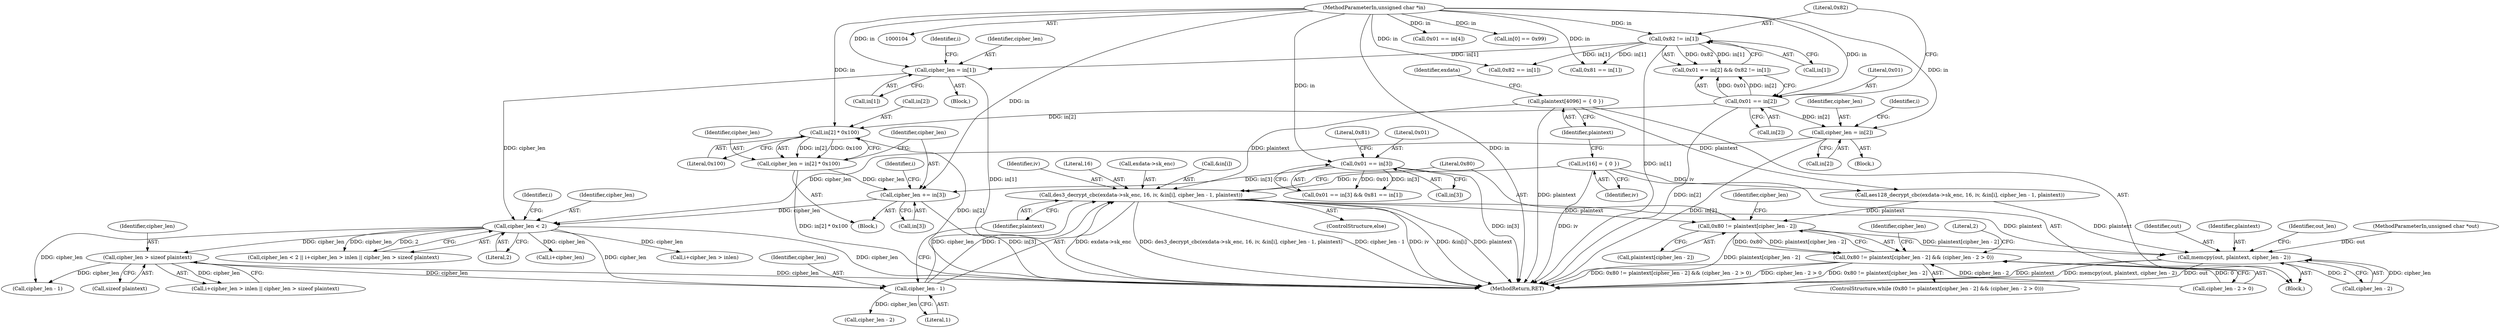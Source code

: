 digraph "0_OpenSC_8fe377e93b4b56060e5bbfb6f3142ceaeca744fa_7@pointer" {
"1000261" [label="(Call,des3_decrypt_cbc(exdata->sk_enc, 16, iv, &in[i], cipher_len - 1, plaintext))"];
"1000114" [label="(Call,iv[16] = { 0 })"];
"1000271" [label="(Call,cipher_len - 1)"];
"1000224" [label="(Call,cipher_len < 2)"];
"1000158" [label="(Call,cipher_len = in[1])"];
"1000152" [label="(Call,0x82 != in[1])"];
"1000106" [label="(MethodParameterIn,unsigned char *in)"];
"1000209" [label="(Call,cipher_len += in[3])"];
"1000169" [label="(Call,0x01 == in[3])"];
"1000202" [label="(Call,cipher_len = in[2] * 0x100)"];
"1000204" [label="(Call,in[2] * 0x100)"];
"1000147" [label="(Call,0x01 == in[2])"];
"1000180" [label="(Call,cipher_len = in[2])"];
"1000233" [label="(Call,cipher_len > sizeof plaintext)"];
"1000117" [label="(Call,plaintext[4096] = { 0 })"];
"1000277" [label="(Call,0x80 != plaintext[cipher_len - 2])"];
"1000276" [label="(Call,0x80 != plaintext[cipher_len - 2] && (cipher_len - 2 > 0))"];
"1000298" [label="(Call,memcpy(out, plaintext, cipher_len - 2))"];
"1000278" [label="(Literal,0x80)"];
"1000182" [label="(Call,in[2])"];
"1000279" [label="(Call,plaintext[cipher_len - 2])"];
"1000284" [label="(Call,cipher_len - 2 > 0)"];
"1000175" [label="(Literal,0x81)"];
"1000196" [label="(Call,0x82 == in[1])"];
"1000224" [label="(Call,cipher_len < 2)"];
"1000267" [label="(Call,&in[i])"];
"1000246" [label="(Call,aes128_decrypt_cbc(exdata->sk_enc, 16, iv, &in[i], cipher_len - 1, plaintext))"];
"1000281" [label="(Call,cipher_len - 2)"];
"1000191" [label="(Call,0x01 == in[4])"];
"1000186" [label="(Identifier,i)"];
"1000273" [label="(Literal,1)"];
"1000223" [label="(Call,cipher_len < 2 || i+cipher_len > inlen || cipher_len > sizeof plaintext)"];
"1000256" [label="(Call,cipher_len - 1)"];
"1000215" [label="(Identifier,i)"];
"1000180" [label="(Call,cipher_len = in[2])"];
"1000157" [label="(Block,)"];
"1000225" [label="(Identifier,cipher_len)"];
"1000117" [label="(Call,plaintext[4096] = { 0 })"];
"1000277" [label="(Call,0x80 != plaintext[cipher_len - 2])"];
"1000204" [label="(Call,in[2] * 0x100)"];
"1000171" [label="(Call,in[3])"];
"1000210" [label="(Identifier,cipher_len)"];
"1000205" [label="(Call,in[2])"];
"1000110" [label="(Block,)"];
"1000286" [label="(Identifier,cipher_len)"];
"1000301" [label="(Call,cipher_len - 2)"];
"1000164" [label="(Identifier,i)"];
"1000290" [label="(Identifier,cipher_len)"];
"1000118" [label="(Identifier,plaintext)"];
"1000271" [label="(Call,cipher_len - 1)"];
"1000138" [label="(Call,in[0] == 0x99)"];
"1000160" [label="(Call,in[1])"];
"1000147" [label="(Call,0x01 == in[2])"];
"1000169" [label="(Call,0x01 == in[3])"];
"1000298" [label="(Call,memcpy(out, plaintext, cipher_len - 2))"];
"1000312" [label="(MethodReturn,RET)"];
"1000203" [label="(Identifier,cipher_len)"];
"1000230" [label="(Identifier,i)"];
"1000146" [label="(Call,0x01 == in[2] && 0x82 != in[1])"];
"1000211" [label="(Call,in[3])"];
"1000299" [label="(Identifier,out)"];
"1000153" [label="(Literal,0x82)"];
"1000229" [label="(Call,i+cipher_len)"];
"1000300" [label="(Identifier,plaintext)"];
"1000266" [label="(Identifier,iv)"];
"1000159" [label="(Identifier,cipher_len)"];
"1000265" [label="(Literal,16)"];
"1000293" [label="(Literal,2)"];
"1000168" [label="(Call,0x01 == in[3] && 0x81 == in[1])"];
"1000235" [label="(Call,sizeof plaintext)"];
"1000106" [label="(MethodParameterIn,unsigned char *in)"];
"1000228" [label="(Call,i+cipher_len > inlen)"];
"1000202" [label="(Call,cipher_len = in[2] * 0x100)"];
"1000275" [label="(ControlStructure,while (0x80 != plaintext[cipher_len - 2] && (cipher_len - 2 > 0)))"];
"1000233" [label="(Call,cipher_len > sizeof plaintext)"];
"1000149" [label="(Call,in[2])"];
"1000148" [label="(Literal,0x01)"];
"1000306" [label="(Identifier,out_len)"];
"1000108" [label="(MethodParameterIn,unsigned char *out)"];
"1000115" [label="(Identifier,iv)"];
"1000272" [label="(Identifier,cipher_len)"];
"1000226" [label="(Literal,2)"];
"1000154" [label="(Call,in[1])"];
"1000201" [label="(Block,)"];
"1000274" [label="(Identifier,plaintext)"];
"1000179" [label="(Block,)"];
"1000114" [label="(Call,iv[16] = { 0 })"];
"1000261" [label="(Call,des3_decrypt_cbc(exdata->sk_enc, 16, iv, &in[i], cipher_len - 1, plaintext))"];
"1000260" [label="(ControlStructure,else)"];
"1000152" [label="(Call,0x82 != in[1])"];
"1000174" [label="(Call,0x81 == in[1])"];
"1000170" [label="(Literal,0x01)"];
"1000209" [label="(Call,cipher_len += in[3])"];
"1000234" [label="(Identifier,cipher_len)"];
"1000276" [label="(Call,0x80 != plaintext[cipher_len - 2] && (cipher_len - 2 > 0))"];
"1000158" [label="(Call,cipher_len = in[1])"];
"1000208" [label="(Literal,0x100)"];
"1000262" [label="(Call,exdata->sk_enc)"];
"1000121" [label="(Identifier,exdata)"];
"1000181" [label="(Identifier,cipher_len)"];
"1000227" [label="(Call,i+cipher_len > inlen || cipher_len > sizeof plaintext)"];
"1000261" -> "1000260"  [label="AST: "];
"1000261" -> "1000274"  [label="CFG: "];
"1000262" -> "1000261"  [label="AST: "];
"1000265" -> "1000261"  [label="AST: "];
"1000266" -> "1000261"  [label="AST: "];
"1000267" -> "1000261"  [label="AST: "];
"1000271" -> "1000261"  [label="AST: "];
"1000274" -> "1000261"  [label="AST: "];
"1000278" -> "1000261"  [label="CFG: "];
"1000261" -> "1000312"  [label="DDG: iv"];
"1000261" -> "1000312"  [label="DDG: &in[i]"];
"1000261" -> "1000312"  [label="DDG: plaintext"];
"1000261" -> "1000312"  [label="DDG: exdata->sk_enc"];
"1000261" -> "1000312"  [label="DDG: des3_decrypt_cbc(exdata->sk_enc, 16, iv, &in[i], cipher_len - 1, plaintext)"];
"1000261" -> "1000312"  [label="DDG: cipher_len - 1"];
"1000114" -> "1000261"  [label="DDG: iv"];
"1000271" -> "1000261"  [label="DDG: cipher_len"];
"1000271" -> "1000261"  [label="DDG: 1"];
"1000117" -> "1000261"  [label="DDG: plaintext"];
"1000261" -> "1000277"  [label="DDG: plaintext"];
"1000261" -> "1000298"  [label="DDG: plaintext"];
"1000114" -> "1000110"  [label="AST: "];
"1000114" -> "1000115"  [label="CFG: "];
"1000115" -> "1000114"  [label="AST: "];
"1000118" -> "1000114"  [label="CFG: "];
"1000114" -> "1000312"  [label="DDG: iv"];
"1000114" -> "1000246"  [label="DDG: iv"];
"1000271" -> "1000273"  [label="CFG: "];
"1000272" -> "1000271"  [label="AST: "];
"1000273" -> "1000271"  [label="AST: "];
"1000274" -> "1000271"  [label="CFG: "];
"1000224" -> "1000271"  [label="DDG: cipher_len"];
"1000233" -> "1000271"  [label="DDG: cipher_len"];
"1000271" -> "1000281"  [label="DDG: cipher_len"];
"1000224" -> "1000223"  [label="AST: "];
"1000224" -> "1000226"  [label="CFG: "];
"1000225" -> "1000224"  [label="AST: "];
"1000226" -> "1000224"  [label="AST: "];
"1000230" -> "1000224"  [label="CFG: "];
"1000223" -> "1000224"  [label="CFG: "];
"1000224" -> "1000312"  [label="DDG: cipher_len"];
"1000224" -> "1000223"  [label="DDG: cipher_len"];
"1000224" -> "1000223"  [label="DDG: 2"];
"1000158" -> "1000224"  [label="DDG: cipher_len"];
"1000209" -> "1000224"  [label="DDG: cipher_len"];
"1000180" -> "1000224"  [label="DDG: cipher_len"];
"1000224" -> "1000228"  [label="DDG: cipher_len"];
"1000224" -> "1000229"  [label="DDG: cipher_len"];
"1000224" -> "1000233"  [label="DDG: cipher_len"];
"1000224" -> "1000256"  [label="DDG: cipher_len"];
"1000158" -> "1000157"  [label="AST: "];
"1000158" -> "1000160"  [label="CFG: "];
"1000159" -> "1000158"  [label="AST: "];
"1000160" -> "1000158"  [label="AST: "];
"1000164" -> "1000158"  [label="CFG: "];
"1000158" -> "1000312"  [label="DDG: in[1]"];
"1000152" -> "1000158"  [label="DDG: in[1]"];
"1000106" -> "1000158"  [label="DDG: in"];
"1000152" -> "1000146"  [label="AST: "];
"1000152" -> "1000154"  [label="CFG: "];
"1000153" -> "1000152"  [label="AST: "];
"1000154" -> "1000152"  [label="AST: "];
"1000146" -> "1000152"  [label="CFG: "];
"1000152" -> "1000312"  [label="DDG: in[1]"];
"1000152" -> "1000146"  [label="DDG: 0x82"];
"1000152" -> "1000146"  [label="DDG: in[1]"];
"1000106" -> "1000152"  [label="DDG: in"];
"1000152" -> "1000174"  [label="DDG: in[1]"];
"1000152" -> "1000196"  [label="DDG: in[1]"];
"1000106" -> "1000104"  [label="AST: "];
"1000106" -> "1000312"  [label="DDG: in"];
"1000106" -> "1000138"  [label="DDG: in"];
"1000106" -> "1000147"  [label="DDG: in"];
"1000106" -> "1000169"  [label="DDG: in"];
"1000106" -> "1000174"  [label="DDG: in"];
"1000106" -> "1000180"  [label="DDG: in"];
"1000106" -> "1000191"  [label="DDG: in"];
"1000106" -> "1000196"  [label="DDG: in"];
"1000106" -> "1000204"  [label="DDG: in"];
"1000106" -> "1000209"  [label="DDG: in"];
"1000209" -> "1000201"  [label="AST: "];
"1000209" -> "1000211"  [label="CFG: "];
"1000210" -> "1000209"  [label="AST: "];
"1000211" -> "1000209"  [label="AST: "];
"1000215" -> "1000209"  [label="CFG: "];
"1000209" -> "1000312"  [label="DDG: in[3]"];
"1000169" -> "1000209"  [label="DDG: in[3]"];
"1000202" -> "1000209"  [label="DDG: cipher_len"];
"1000169" -> "1000168"  [label="AST: "];
"1000169" -> "1000171"  [label="CFG: "];
"1000170" -> "1000169"  [label="AST: "];
"1000171" -> "1000169"  [label="AST: "];
"1000175" -> "1000169"  [label="CFG: "];
"1000168" -> "1000169"  [label="CFG: "];
"1000169" -> "1000312"  [label="DDG: in[3]"];
"1000169" -> "1000168"  [label="DDG: 0x01"];
"1000169" -> "1000168"  [label="DDG: in[3]"];
"1000202" -> "1000201"  [label="AST: "];
"1000202" -> "1000204"  [label="CFG: "];
"1000203" -> "1000202"  [label="AST: "];
"1000204" -> "1000202"  [label="AST: "];
"1000210" -> "1000202"  [label="CFG: "];
"1000202" -> "1000312"  [label="DDG: in[2] * 0x100"];
"1000204" -> "1000202"  [label="DDG: in[2]"];
"1000204" -> "1000202"  [label="DDG: 0x100"];
"1000204" -> "1000208"  [label="CFG: "];
"1000205" -> "1000204"  [label="AST: "];
"1000208" -> "1000204"  [label="AST: "];
"1000204" -> "1000312"  [label="DDG: in[2]"];
"1000147" -> "1000204"  [label="DDG: in[2]"];
"1000147" -> "1000146"  [label="AST: "];
"1000147" -> "1000149"  [label="CFG: "];
"1000148" -> "1000147"  [label="AST: "];
"1000149" -> "1000147"  [label="AST: "];
"1000153" -> "1000147"  [label="CFG: "];
"1000146" -> "1000147"  [label="CFG: "];
"1000147" -> "1000312"  [label="DDG: in[2]"];
"1000147" -> "1000146"  [label="DDG: 0x01"];
"1000147" -> "1000146"  [label="DDG: in[2]"];
"1000147" -> "1000180"  [label="DDG: in[2]"];
"1000180" -> "1000179"  [label="AST: "];
"1000180" -> "1000182"  [label="CFG: "];
"1000181" -> "1000180"  [label="AST: "];
"1000182" -> "1000180"  [label="AST: "];
"1000186" -> "1000180"  [label="CFG: "];
"1000180" -> "1000312"  [label="DDG: in[2]"];
"1000233" -> "1000227"  [label="AST: "];
"1000233" -> "1000235"  [label="CFG: "];
"1000234" -> "1000233"  [label="AST: "];
"1000235" -> "1000233"  [label="AST: "];
"1000227" -> "1000233"  [label="CFG: "];
"1000233" -> "1000312"  [label="DDG: cipher_len"];
"1000233" -> "1000227"  [label="DDG: cipher_len"];
"1000233" -> "1000256"  [label="DDG: cipher_len"];
"1000117" -> "1000110"  [label="AST: "];
"1000117" -> "1000118"  [label="CFG: "];
"1000118" -> "1000117"  [label="AST: "];
"1000121" -> "1000117"  [label="CFG: "];
"1000117" -> "1000312"  [label="DDG: plaintext"];
"1000117" -> "1000246"  [label="DDG: plaintext"];
"1000277" -> "1000276"  [label="AST: "];
"1000277" -> "1000279"  [label="CFG: "];
"1000278" -> "1000277"  [label="AST: "];
"1000279" -> "1000277"  [label="AST: "];
"1000286" -> "1000277"  [label="CFG: "];
"1000276" -> "1000277"  [label="CFG: "];
"1000277" -> "1000312"  [label="DDG: plaintext[cipher_len - 2]"];
"1000277" -> "1000276"  [label="DDG: 0x80"];
"1000277" -> "1000276"  [label="DDG: plaintext[cipher_len - 2]"];
"1000246" -> "1000277"  [label="DDG: plaintext"];
"1000277" -> "1000298"  [label="DDG: plaintext[cipher_len - 2]"];
"1000276" -> "1000275"  [label="AST: "];
"1000276" -> "1000284"  [label="CFG: "];
"1000284" -> "1000276"  [label="AST: "];
"1000290" -> "1000276"  [label="CFG: "];
"1000293" -> "1000276"  [label="CFG: "];
"1000276" -> "1000312"  [label="DDG: cipher_len - 2 > 0"];
"1000276" -> "1000312"  [label="DDG: 0x80 != plaintext[cipher_len - 2] && (cipher_len - 2 > 0)"];
"1000276" -> "1000312"  [label="DDG: 0x80 != plaintext[cipher_len - 2]"];
"1000284" -> "1000276"  [label="DDG: cipher_len - 2"];
"1000284" -> "1000276"  [label="DDG: 0"];
"1000298" -> "1000110"  [label="AST: "];
"1000298" -> "1000301"  [label="CFG: "];
"1000299" -> "1000298"  [label="AST: "];
"1000300" -> "1000298"  [label="AST: "];
"1000301" -> "1000298"  [label="AST: "];
"1000306" -> "1000298"  [label="CFG: "];
"1000298" -> "1000312"  [label="DDG: memcpy(out, plaintext, cipher_len - 2)"];
"1000298" -> "1000312"  [label="DDG: out"];
"1000298" -> "1000312"  [label="DDG: plaintext"];
"1000108" -> "1000298"  [label="DDG: out"];
"1000246" -> "1000298"  [label="DDG: plaintext"];
"1000301" -> "1000298"  [label="DDG: cipher_len"];
"1000301" -> "1000298"  [label="DDG: 2"];
}
